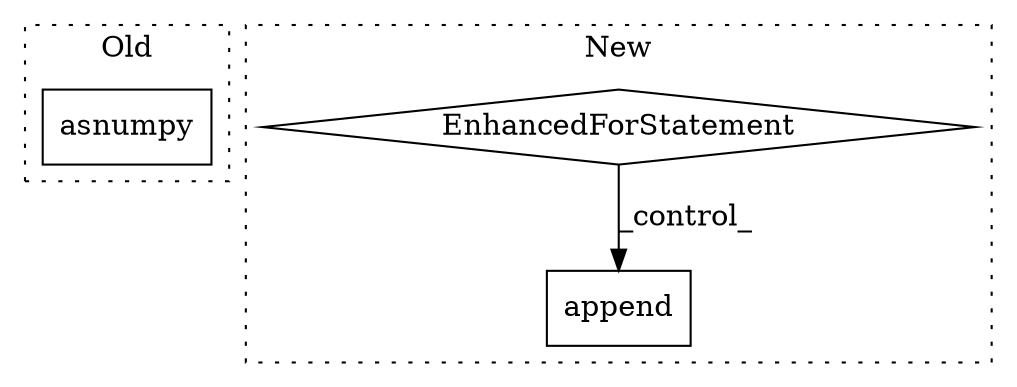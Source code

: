 digraph G {
subgraph cluster0 {
1 [label="asnumpy" a="32" s="5970" l="9" shape="box"];
label = "Old";
style="dotted";
}
subgraph cluster1 {
2 [label="append" a="32" s="6618,6637" l="7,1" shape="box"];
3 [label="EnhancedForStatement" a="70" s="6381,6456" l="53,2" shape="diamond"];
label = "New";
style="dotted";
}
3 -> 2 [label="_control_"];
}